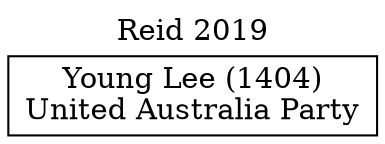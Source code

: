 // House preference flow
digraph "Young Lee (1404)_Reid_2019" {
	graph [label="Reid 2019" labelloc=t mclimit=10]
	node [shape=box]
	"Young Lee (1404)" [label="Young Lee (1404)
United Australia Party"]
}
